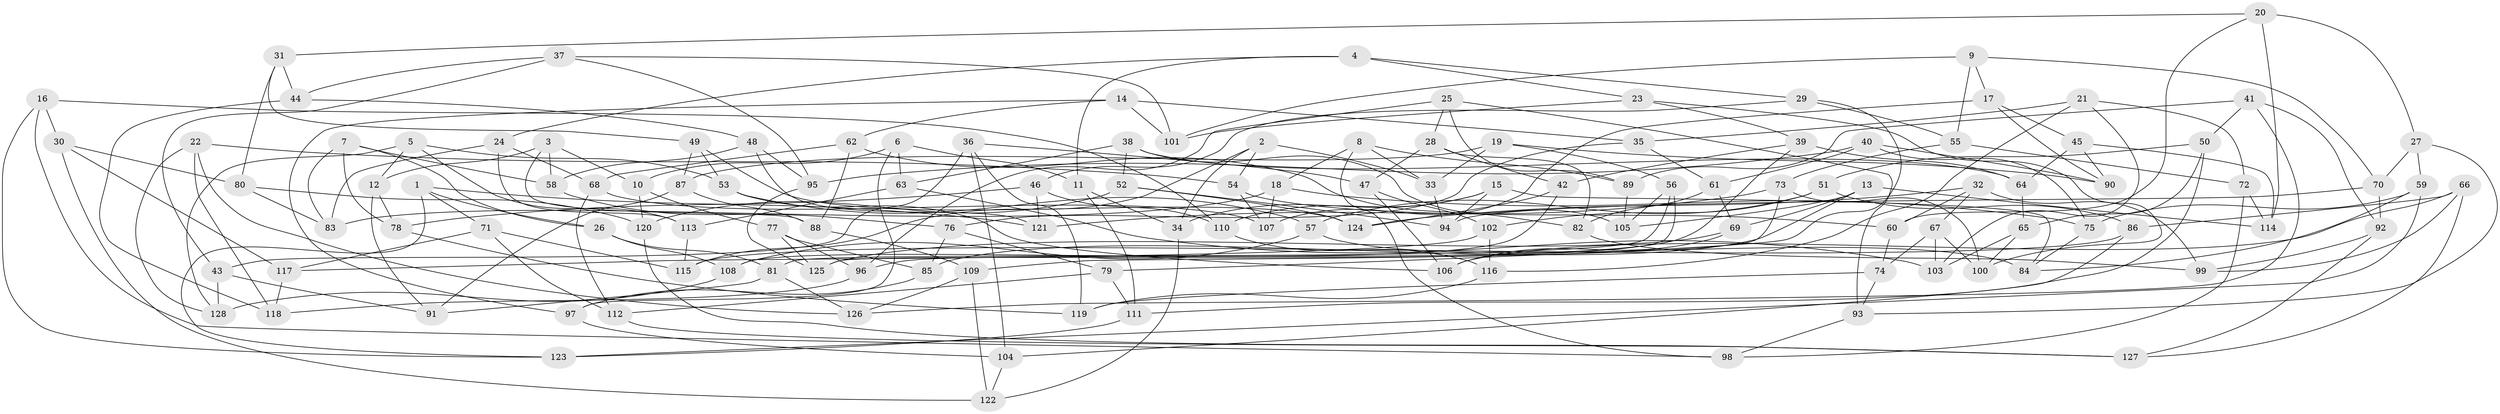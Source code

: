 // Generated by graph-tools (version 1.1) at 2025/16/03/09/25 04:16:38]
// undirected, 128 vertices, 256 edges
graph export_dot {
graph [start="1"]
  node [color=gray90,style=filled];
  1;
  2;
  3;
  4;
  5;
  6;
  7;
  8;
  9;
  10;
  11;
  12;
  13;
  14;
  15;
  16;
  17;
  18;
  19;
  20;
  21;
  22;
  23;
  24;
  25;
  26;
  27;
  28;
  29;
  30;
  31;
  32;
  33;
  34;
  35;
  36;
  37;
  38;
  39;
  40;
  41;
  42;
  43;
  44;
  45;
  46;
  47;
  48;
  49;
  50;
  51;
  52;
  53;
  54;
  55;
  56;
  57;
  58;
  59;
  60;
  61;
  62;
  63;
  64;
  65;
  66;
  67;
  68;
  69;
  70;
  71;
  72;
  73;
  74;
  75;
  76;
  77;
  78;
  79;
  80;
  81;
  82;
  83;
  84;
  85;
  86;
  87;
  88;
  89;
  90;
  91;
  92;
  93;
  94;
  95;
  96;
  97;
  98;
  99;
  100;
  101;
  102;
  103;
  104;
  105;
  106;
  107;
  108;
  109;
  110;
  111;
  112;
  113;
  114;
  115;
  116;
  117;
  118;
  119;
  120;
  121;
  122;
  123;
  124;
  125;
  126;
  127;
  128;
  1 -- 26;
  1 -- 123;
  1 -- 71;
  1 -- 121;
  2 -- 54;
  2 -- 115;
  2 -- 34;
  2 -- 33;
  3 -- 10;
  3 -- 88;
  3 -- 58;
  3 -- 12;
  4 -- 29;
  4 -- 24;
  4 -- 23;
  4 -- 11;
  5 -- 128;
  5 -- 12;
  5 -- 113;
  5 -- 53;
  6 -- 97;
  6 -- 11;
  6 -- 10;
  6 -- 63;
  7 -- 58;
  7 -- 78;
  7 -- 26;
  7 -- 83;
  8 -- 98;
  8 -- 33;
  8 -- 89;
  8 -- 18;
  9 -- 101;
  9 -- 70;
  9 -- 17;
  9 -- 55;
  10 -- 77;
  10 -- 120;
  11 -- 34;
  11 -- 111;
  12 -- 78;
  12 -- 91;
  13 -- 114;
  13 -- 69;
  13 -- 105;
  13 -- 85;
  14 -- 97;
  14 -- 101;
  14 -- 62;
  14 -- 35;
  15 -- 84;
  15 -- 34;
  15 -- 94;
  15 -- 110;
  16 -- 30;
  16 -- 123;
  16 -- 98;
  16 -- 110;
  17 -- 90;
  17 -- 45;
  17 -- 107;
  18 -- 107;
  18 -- 83;
  18 -- 75;
  19 -- 33;
  19 -- 87;
  19 -- 90;
  19 -- 56;
  20 -- 60;
  20 -- 114;
  20 -- 27;
  20 -- 31;
  21 -- 72;
  21 -- 103;
  21 -- 35;
  21 -- 116;
  22 -- 54;
  22 -- 118;
  22 -- 128;
  22 -- 126;
  23 -- 39;
  23 -- 101;
  23 -- 100;
  24 -- 83;
  24 -- 113;
  24 -- 68;
  25 -- 93;
  25 -- 96;
  25 -- 28;
  25 -- 89;
  26 -- 108;
  26 -- 81;
  27 -- 70;
  27 -- 59;
  27 -- 93;
  28 -- 47;
  28 -- 82;
  28 -- 42;
  29 -- 79;
  29 -- 46;
  29 -- 55;
  30 -- 117;
  30 -- 122;
  30 -- 80;
  31 -- 44;
  31 -- 80;
  31 -- 49;
  32 -- 99;
  32 -- 124;
  32 -- 60;
  32 -- 67;
  33 -- 94;
  34 -- 122;
  35 -- 76;
  35 -- 61;
  36 -- 104;
  36 -- 47;
  36 -- 119;
  36 -- 43;
  37 -- 95;
  37 -- 101;
  37 -- 43;
  37 -- 44;
  38 -- 105;
  38 -- 64;
  38 -- 63;
  38 -- 52;
  39 -- 96;
  39 -- 42;
  39 -- 64;
  40 -- 61;
  40 -- 90;
  40 -- 95;
  40 -- 75;
  41 -- 92;
  41 -- 89;
  41 -- 126;
  41 -- 50;
  42 -- 108;
  42 -- 124;
  43 -- 91;
  43 -- 128;
  44 -- 118;
  44 -- 48;
  45 -- 64;
  45 -- 90;
  45 -- 114;
  46 -- 121;
  46 -- 78;
  46 -- 110;
  47 -- 102;
  47 -- 106;
  48 -- 95;
  48 -- 121;
  48 -- 58;
  49 -- 53;
  49 -- 87;
  49 -- 124;
  50 -- 111;
  50 -- 51;
  50 -- 65;
  51 -- 86;
  51 -- 102;
  51 -- 57;
  52 -- 124;
  52 -- 120;
  52 -- 94;
  53 -- 106;
  53 -- 57;
  54 -- 60;
  54 -- 107;
  55 -- 73;
  55 -- 72;
  56 -- 81;
  56 -- 125;
  56 -- 105;
  57 -- 108;
  57 -- 84;
  58 -- 76;
  59 -- 84;
  59 -- 123;
  59 -- 75;
  60 -- 74;
  61 -- 69;
  61 -- 82;
  62 -- 82;
  62 -- 88;
  62 -- 68;
  63 -- 113;
  63 -- 103;
  64 -- 65;
  65 -- 100;
  65 -- 103;
  66 -- 99;
  66 -- 86;
  66 -- 106;
  66 -- 127;
  67 -- 74;
  67 -- 103;
  67 -- 100;
  68 -- 107;
  68 -- 112;
  69 -- 125;
  69 -- 106;
  70 -- 92;
  70 -- 94;
  71 -- 117;
  71 -- 112;
  71 -- 115;
  72 -- 114;
  72 -- 98;
  73 -- 100;
  73 -- 109;
  73 -- 121;
  74 -- 93;
  74 -- 119;
  75 -- 84;
  76 -- 79;
  76 -- 85;
  77 -- 85;
  77 -- 125;
  77 -- 96;
  78 -- 119;
  79 -- 112;
  79 -- 111;
  80 -- 120;
  80 -- 83;
  81 -- 91;
  81 -- 126;
  82 -- 99;
  85 -- 97;
  86 -- 104;
  86 -- 115;
  87 -- 88;
  87 -- 91;
  88 -- 109;
  89 -- 105;
  92 -- 127;
  92 -- 99;
  93 -- 98;
  95 -- 125;
  96 -- 118;
  97 -- 104;
  102 -- 117;
  102 -- 116;
  104 -- 122;
  108 -- 128;
  109 -- 122;
  109 -- 126;
  110 -- 116;
  111 -- 123;
  112 -- 127;
  113 -- 115;
  116 -- 119;
  117 -- 118;
  120 -- 127;
}

